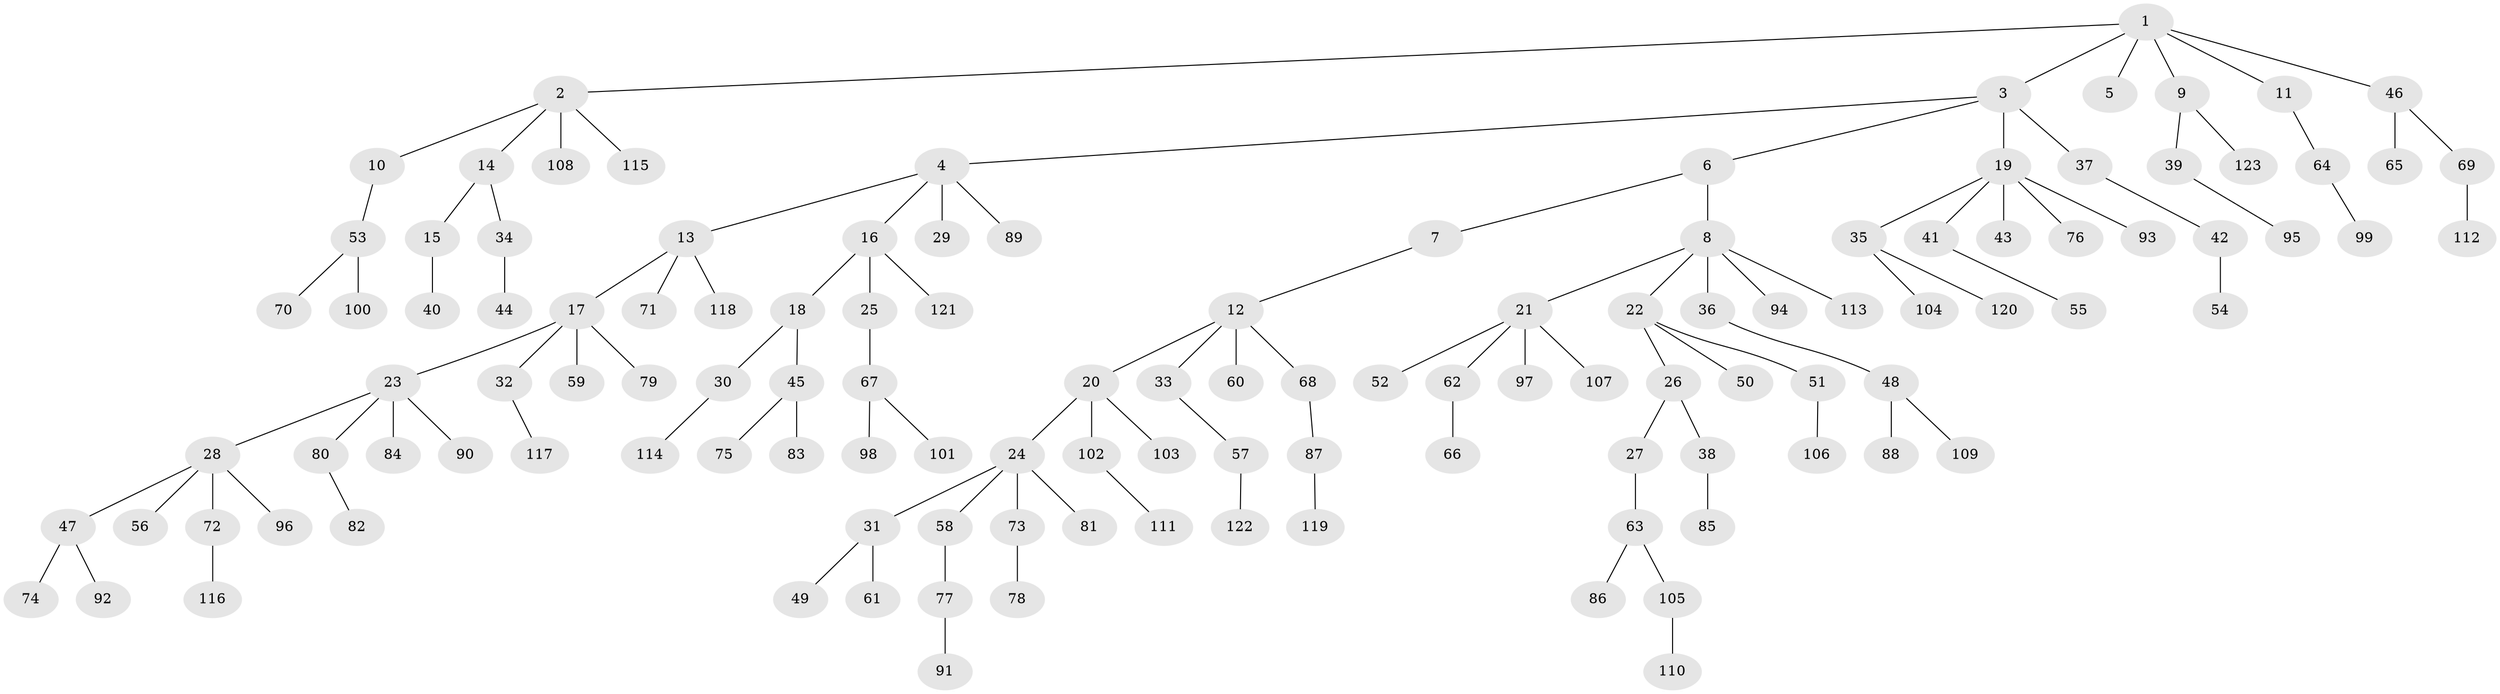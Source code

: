 // Generated by graph-tools (version 1.1) at 2025/15/03/09/25 04:15:40]
// undirected, 123 vertices, 122 edges
graph export_dot {
graph [start="1"]
  node [color=gray90,style=filled];
  1;
  2;
  3;
  4;
  5;
  6;
  7;
  8;
  9;
  10;
  11;
  12;
  13;
  14;
  15;
  16;
  17;
  18;
  19;
  20;
  21;
  22;
  23;
  24;
  25;
  26;
  27;
  28;
  29;
  30;
  31;
  32;
  33;
  34;
  35;
  36;
  37;
  38;
  39;
  40;
  41;
  42;
  43;
  44;
  45;
  46;
  47;
  48;
  49;
  50;
  51;
  52;
  53;
  54;
  55;
  56;
  57;
  58;
  59;
  60;
  61;
  62;
  63;
  64;
  65;
  66;
  67;
  68;
  69;
  70;
  71;
  72;
  73;
  74;
  75;
  76;
  77;
  78;
  79;
  80;
  81;
  82;
  83;
  84;
  85;
  86;
  87;
  88;
  89;
  90;
  91;
  92;
  93;
  94;
  95;
  96;
  97;
  98;
  99;
  100;
  101;
  102;
  103;
  104;
  105;
  106;
  107;
  108;
  109;
  110;
  111;
  112;
  113;
  114;
  115;
  116;
  117;
  118;
  119;
  120;
  121;
  122;
  123;
  1 -- 2;
  1 -- 3;
  1 -- 5;
  1 -- 9;
  1 -- 11;
  1 -- 46;
  2 -- 10;
  2 -- 14;
  2 -- 108;
  2 -- 115;
  3 -- 4;
  3 -- 6;
  3 -- 19;
  3 -- 37;
  4 -- 13;
  4 -- 16;
  4 -- 29;
  4 -- 89;
  6 -- 7;
  6 -- 8;
  7 -- 12;
  8 -- 21;
  8 -- 22;
  8 -- 36;
  8 -- 94;
  8 -- 113;
  9 -- 39;
  9 -- 123;
  10 -- 53;
  11 -- 64;
  12 -- 20;
  12 -- 33;
  12 -- 60;
  12 -- 68;
  13 -- 17;
  13 -- 71;
  13 -- 118;
  14 -- 15;
  14 -- 34;
  15 -- 40;
  16 -- 18;
  16 -- 25;
  16 -- 121;
  17 -- 23;
  17 -- 32;
  17 -- 59;
  17 -- 79;
  18 -- 30;
  18 -- 45;
  19 -- 35;
  19 -- 41;
  19 -- 43;
  19 -- 76;
  19 -- 93;
  20 -- 24;
  20 -- 102;
  20 -- 103;
  21 -- 52;
  21 -- 62;
  21 -- 97;
  21 -- 107;
  22 -- 26;
  22 -- 50;
  22 -- 51;
  23 -- 28;
  23 -- 80;
  23 -- 84;
  23 -- 90;
  24 -- 31;
  24 -- 58;
  24 -- 73;
  24 -- 81;
  25 -- 67;
  26 -- 27;
  26 -- 38;
  27 -- 63;
  28 -- 47;
  28 -- 56;
  28 -- 72;
  28 -- 96;
  30 -- 114;
  31 -- 49;
  31 -- 61;
  32 -- 117;
  33 -- 57;
  34 -- 44;
  35 -- 104;
  35 -- 120;
  36 -- 48;
  37 -- 42;
  38 -- 85;
  39 -- 95;
  41 -- 55;
  42 -- 54;
  45 -- 75;
  45 -- 83;
  46 -- 65;
  46 -- 69;
  47 -- 74;
  47 -- 92;
  48 -- 88;
  48 -- 109;
  51 -- 106;
  53 -- 70;
  53 -- 100;
  57 -- 122;
  58 -- 77;
  62 -- 66;
  63 -- 86;
  63 -- 105;
  64 -- 99;
  67 -- 98;
  67 -- 101;
  68 -- 87;
  69 -- 112;
  72 -- 116;
  73 -- 78;
  77 -- 91;
  80 -- 82;
  87 -- 119;
  102 -- 111;
  105 -- 110;
}
